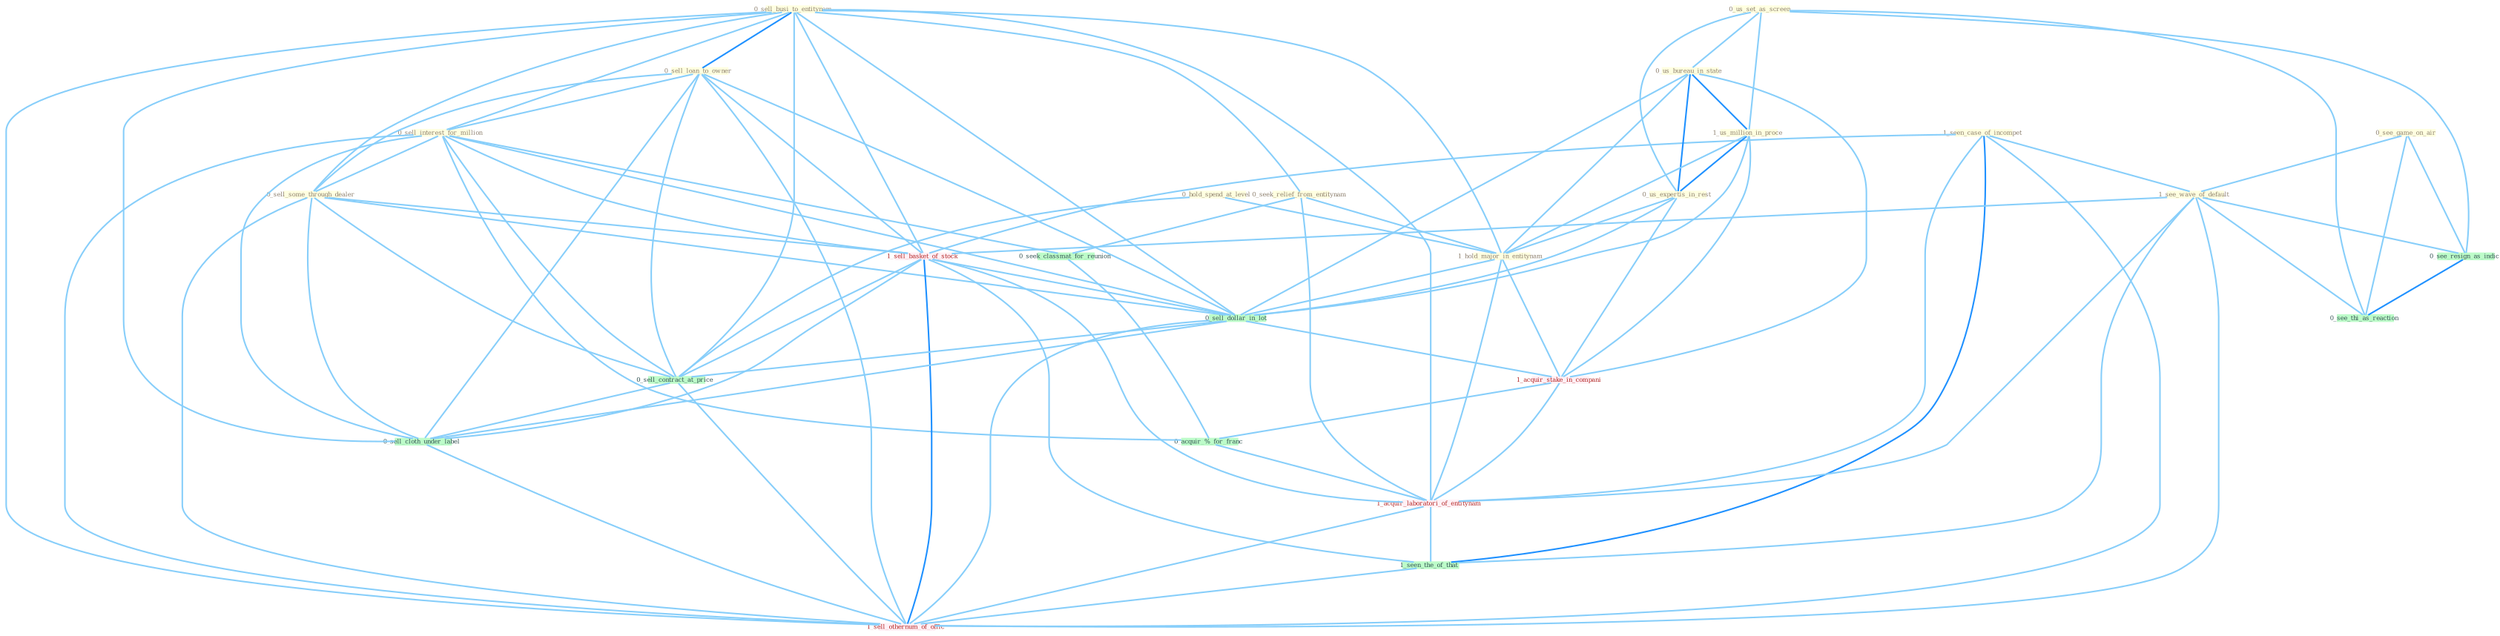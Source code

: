 Graph G{ 
    node
    [shape=polygon,style=filled,width=.5,height=.06,color="#BDFCC9",fixedsize=true,fontsize=4,
    fontcolor="#2f4f4f"];
    {node
    [color="#ffffe0", fontcolor="#8b7d6b"] "0_us_set_as_screen " "1_seen_case_of_incompet " "0_see_game_on_air " "0_hold_spend_at_level " "0_sell_busi_to_entitynam " "0_us_bureau_in_state " "1_us_million_in_proce " "0_us_expertis_in_rest " "0_seek_relief_from_entitynam " "0_sell_loan_to_owner " "0_sell_interest_for_million " "0_sell_some_through_dealer " "1_see_wave_of_default " "1_hold_major_in_entitynam "}
{node [color="#fff0f5", fontcolor="#b22222"] "1_sell_basket_of_stock " "1_acquir_stake_in_compani " "1_acquir_laboratori_of_entitynam " "1_sell_othernum_of_offic "}
edge [color="#B0E2FF"];

	"0_us_set_as_screen " -- "0_us_bureau_in_state " [w="1", color="#87cefa" ];
	"0_us_set_as_screen " -- "1_us_million_in_proce " [w="1", color="#87cefa" ];
	"0_us_set_as_screen " -- "0_us_expertis_in_rest " [w="1", color="#87cefa" ];
	"0_us_set_as_screen " -- "0_see_resign_as_indic " [w="1", color="#87cefa" ];
	"0_us_set_as_screen " -- "0_see_thi_as_reaction " [w="1", color="#87cefa" ];
	"1_seen_case_of_incompet " -- "1_see_wave_of_default " [w="1", color="#87cefa" ];
	"1_seen_case_of_incompet " -- "1_sell_basket_of_stock " [w="1", color="#87cefa" ];
	"1_seen_case_of_incompet " -- "1_acquir_laboratori_of_entitynam " [w="1", color="#87cefa" ];
	"1_seen_case_of_incompet " -- "1_seen_the_of_that " [w="2", color="#1e90ff" , len=0.8];
	"1_seen_case_of_incompet " -- "1_sell_othernum_of_offic " [w="1", color="#87cefa" ];
	"0_see_game_on_air " -- "1_see_wave_of_default " [w="1", color="#87cefa" ];
	"0_see_game_on_air " -- "0_see_resign_as_indic " [w="1", color="#87cefa" ];
	"0_see_game_on_air " -- "0_see_thi_as_reaction " [w="1", color="#87cefa" ];
	"0_hold_spend_at_level " -- "1_hold_major_in_entitynam " [w="1", color="#87cefa" ];
	"0_hold_spend_at_level " -- "0_sell_contract_at_price " [w="1", color="#87cefa" ];
	"0_sell_busi_to_entitynam " -- "0_seek_relief_from_entitynam " [w="1", color="#87cefa" ];
	"0_sell_busi_to_entitynam " -- "0_sell_loan_to_owner " [w="2", color="#1e90ff" , len=0.8];
	"0_sell_busi_to_entitynam " -- "0_sell_interest_for_million " [w="1", color="#87cefa" ];
	"0_sell_busi_to_entitynam " -- "0_sell_some_through_dealer " [w="1", color="#87cefa" ];
	"0_sell_busi_to_entitynam " -- "1_hold_major_in_entitynam " [w="1", color="#87cefa" ];
	"0_sell_busi_to_entitynam " -- "1_sell_basket_of_stock " [w="1", color="#87cefa" ];
	"0_sell_busi_to_entitynam " -- "0_sell_dollar_in_lot " [w="1", color="#87cefa" ];
	"0_sell_busi_to_entitynam " -- "0_sell_contract_at_price " [w="1", color="#87cefa" ];
	"0_sell_busi_to_entitynam " -- "1_acquir_laboratori_of_entitynam " [w="1", color="#87cefa" ];
	"0_sell_busi_to_entitynam " -- "0_sell_cloth_under_label " [w="1", color="#87cefa" ];
	"0_sell_busi_to_entitynam " -- "1_sell_othernum_of_offic " [w="1", color="#87cefa" ];
	"0_us_bureau_in_state " -- "1_us_million_in_proce " [w="2", color="#1e90ff" , len=0.8];
	"0_us_bureau_in_state " -- "0_us_expertis_in_rest " [w="2", color="#1e90ff" , len=0.8];
	"0_us_bureau_in_state " -- "1_hold_major_in_entitynam " [w="1", color="#87cefa" ];
	"0_us_bureau_in_state " -- "0_sell_dollar_in_lot " [w="1", color="#87cefa" ];
	"0_us_bureau_in_state " -- "1_acquir_stake_in_compani " [w="1", color="#87cefa" ];
	"1_us_million_in_proce " -- "0_us_expertis_in_rest " [w="2", color="#1e90ff" , len=0.8];
	"1_us_million_in_proce " -- "1_hold_major_in_entitynam " [w="1", color="#87cefa" ];
	"1_us_million_in_proce " -- "0_sell_dollar_in_lot " [w="1", color="#87cefa" ];
	"1_us_million_in_proce " -- "1_acquir_stake_in_compani " [w="1", color="#87cefa" ];
	"0_us_expertis_in_rest " -- "1_hold_major_in_entitynam " [w="1", color="#87cefa" ];
	"0_us_expertis_in_rest " -- "0_sell_dollar_in_lot " [w="1", color="#87cefa" ];
	"0_us_expertis_in_rest " -- "1_acquir_stake_in_compani " [w="1", color="#87cefa" ];
	"0_seek_relief_from_entitynam " -- "1_hold_major_in_entitynam " [w="1", color="#87cefa" ];
	"0_seek_relief_from_entitynam " -- "0_seek_classmat_for_reunion " [w="1", color="#87cefa" ];
	"0_seek_relief_from_entitynam " -- "1_acquir_laboratori_of_entitynam " [w="1", color="#87cefa" ];
	"0_sell_loan_to_owner " -- "0_sell_interest_for_million " [w="1", color="#87cefa" ];
	"0_sell_loan_to_owner " -- "0_sell_some_through_dealer " [w="1", color="#87cefa" ];
	"0_sell_loan_to_owner " -- "1_sell_basket_of_stock " [w="1", color="#87cefa" ];
	"0_sell_loan_to_owner " -- "0_sell_dollar_in_lot " [w="1", color="#87cefa" ];
	"0_sell_loan_to_owner " -- "0_sell_contract_at_price " [w="1", color="#87cefa" ];
	"0_sell_loan_to_owner " -- "0_sell_cloth_under_label " [w="1", color="#87cefa" ];
	"0_sell_loan_to_owner " -- "1_sell_othernum_of_offic " [w="1", color="#87cefa" ];
	"0_sell_interest_for_million " -- "0_sell_some_through_dealer " [w="1", color="#87cefa" ];
	"0_sell_interest_for_million " -- "0_seek_classmat_for_reunion " [w="1", color="#87cefa" ];
	"0_sell_interest_for_million " -- "1_sell_basket_of_stock " [w="1", color="#87cefa" ];
	"0_sell_interest_for_million " -- "0_sell_dollar_in_lot " [w="1", color="#87cefa" ];
	"0_sell_interest_for_million " -- "0_acquir_%_for_franc " [w="1", color="#87cefa" ];
	"0_sell_interest_for_million " -- "0_sell_contract_at_price " [w="1", color="#87cefa" ];
	"0_sell_interest_for_million " -- "0_sell_cloth_under_label " [w="1", color="#87cefa" ];
	"0_sell_interest_for_million " -- "1_sell_othernum_of_offic " [w="1", color="#87cefa" ];
	"0_sell_some_through_dealer " -- "1_sell_basket_of_stock " [w="1", color="#87cefa" ];
	"0_sell_some_through_dealer " -- "0_sell_dollar_in_lot " [w="1", color="#87cefa" ];
	"0_sell_some_through_dealer " -- "0_sell_contract_at_price " [w="1", color="#87cefa" ];
	"0_sell_some_through_dealer " -- "0_sell_cloth_under_label " [w="1", color="#87cefa" ];
	"0_sell_some_through_dealer " -- "1_sell_othernum_of_offic " [w="1", color="#87cefa" ];
	"1_see_wave_of_default " -- "1_sell_basket_of_stock " [w="1", color="#87cefa" ];
	"1_see_wave_of_default " -- "0_see_resign_as_indic " [w="1", color="#87cefa" ];
	"1_see_wave_of_default " -- "1_acquir_laboratori_of_entitynam " [w="1", color="#87cefa" ];
	"1_see_wave_of_default " -- "1_seen_the_of_that " [w="1", color="#87cefa" ];
	"1_see_wave_of_default " -- "1_sell_othernum_of_offic " [w="1", color="#87cefa" ];
	"1_see_wave_of_default " -- "0_see_thi_as_reaction " [w="1", color="#87cefa" ];
	"1_hold_major_in_entitynam " -- "0_sell_dollar_in_lot " [w="1", color="#87cefa" ];
	"1_hold_major_in_entitynam " -- "1_acquir_stake_in_compani " [w="1", color="#87cefa" ];
	"1_hold_major_in_entitynam " -- "1_acquir_laboratori_of_entitynam " [w="1", color="#87cefa" ];
	"0_seek_classmat_for_reunion " -- "0_acquir_%_for_franc " [w="1", color="#87cefa" ];
	"1_sell_basket_of_stock " -- "0_sell_dollar_in_lot " [w="1", color="#87cefa" ];
	"1_sell_basket_of_stock " -- "0_sell_contract_at_price " [w="1", color="#87cefa" ];
	"1_sell_basket_of_stock " -- "1_acquir_laboratori_of_entitynam " [w="1", color="#87cefa" ];
	"1_sell_basket_of_stock " -- "0_sell_cloth_under_label " [w="1", color="#87cefa" ];
	"1_sell_basket_of_stock " -- "1_seen_the_of_that " [w="1", color="#87cefa" ];
	"1_sell_basket_of_stock " -- "1_sell_othernum_of_offic " [w="2", color="#1e90ff" , len=0.8];
	"0_sell_dollar_in_lot " -- "1_acquir_stake_in_compani " [w="1", color="#87cefa" ];
	"0_sell_dollar_in_lot " -- "0_sell_contract_at_price " [w="1", color="#87cefa" ];
	"0_sell_dollar_in_lot " -- "0_sell_cloth_under_label " [w="1", color="#87cefa" ];
	"0_sell_dollar_in_lot " -- "1_sell_othernum_of_offic " [w="1", color="#87cefa" ];
	"0_see_resign_as_indic " -- "0_see_thi_as_reaction " [w="2", color="#1e90ff" , len=0.8];
	"1_acquir_stake_in_compani " -- "0_acquir_%_for_franc " [w="1", color="#87cefa" ];
	"1_acquir_stake_in_compani " -- "1_acquir_laboratori_of_entitynam " [w="1", color="#87cefa" ];
	"0_acquir_%_for_franc " -- "1_acquir_laboratori_of_entitynam " [w="1", color="#87cefa" ];
	"0_sell_contract_at_price " -- "0_sell_cloth_under_label " [w="1", color="#87cefa" ];
	"0_sell_contract_at_price " -- "1_sell_othernum_of_offic " [w="1", color="#87cefa" ];
	"1_acquir_laboratori_of_entitynam " -- "1_seen_the_of_that " [w="1", color="#87cefa" ];
	"1_acquir_laboratori_of_entitynam " -- "1_sell_othernum_of_offic " [w="1", color="#87cefa" ];
	"0_sell_cloth_under_label " -- "1_sell_othernum_of_offic " [w="1", color="#87cefa" ];
	"1_seen_the_of_that " -- "1_sell_othernum_of_offic " [w="1", color="#87cefa" ];
}